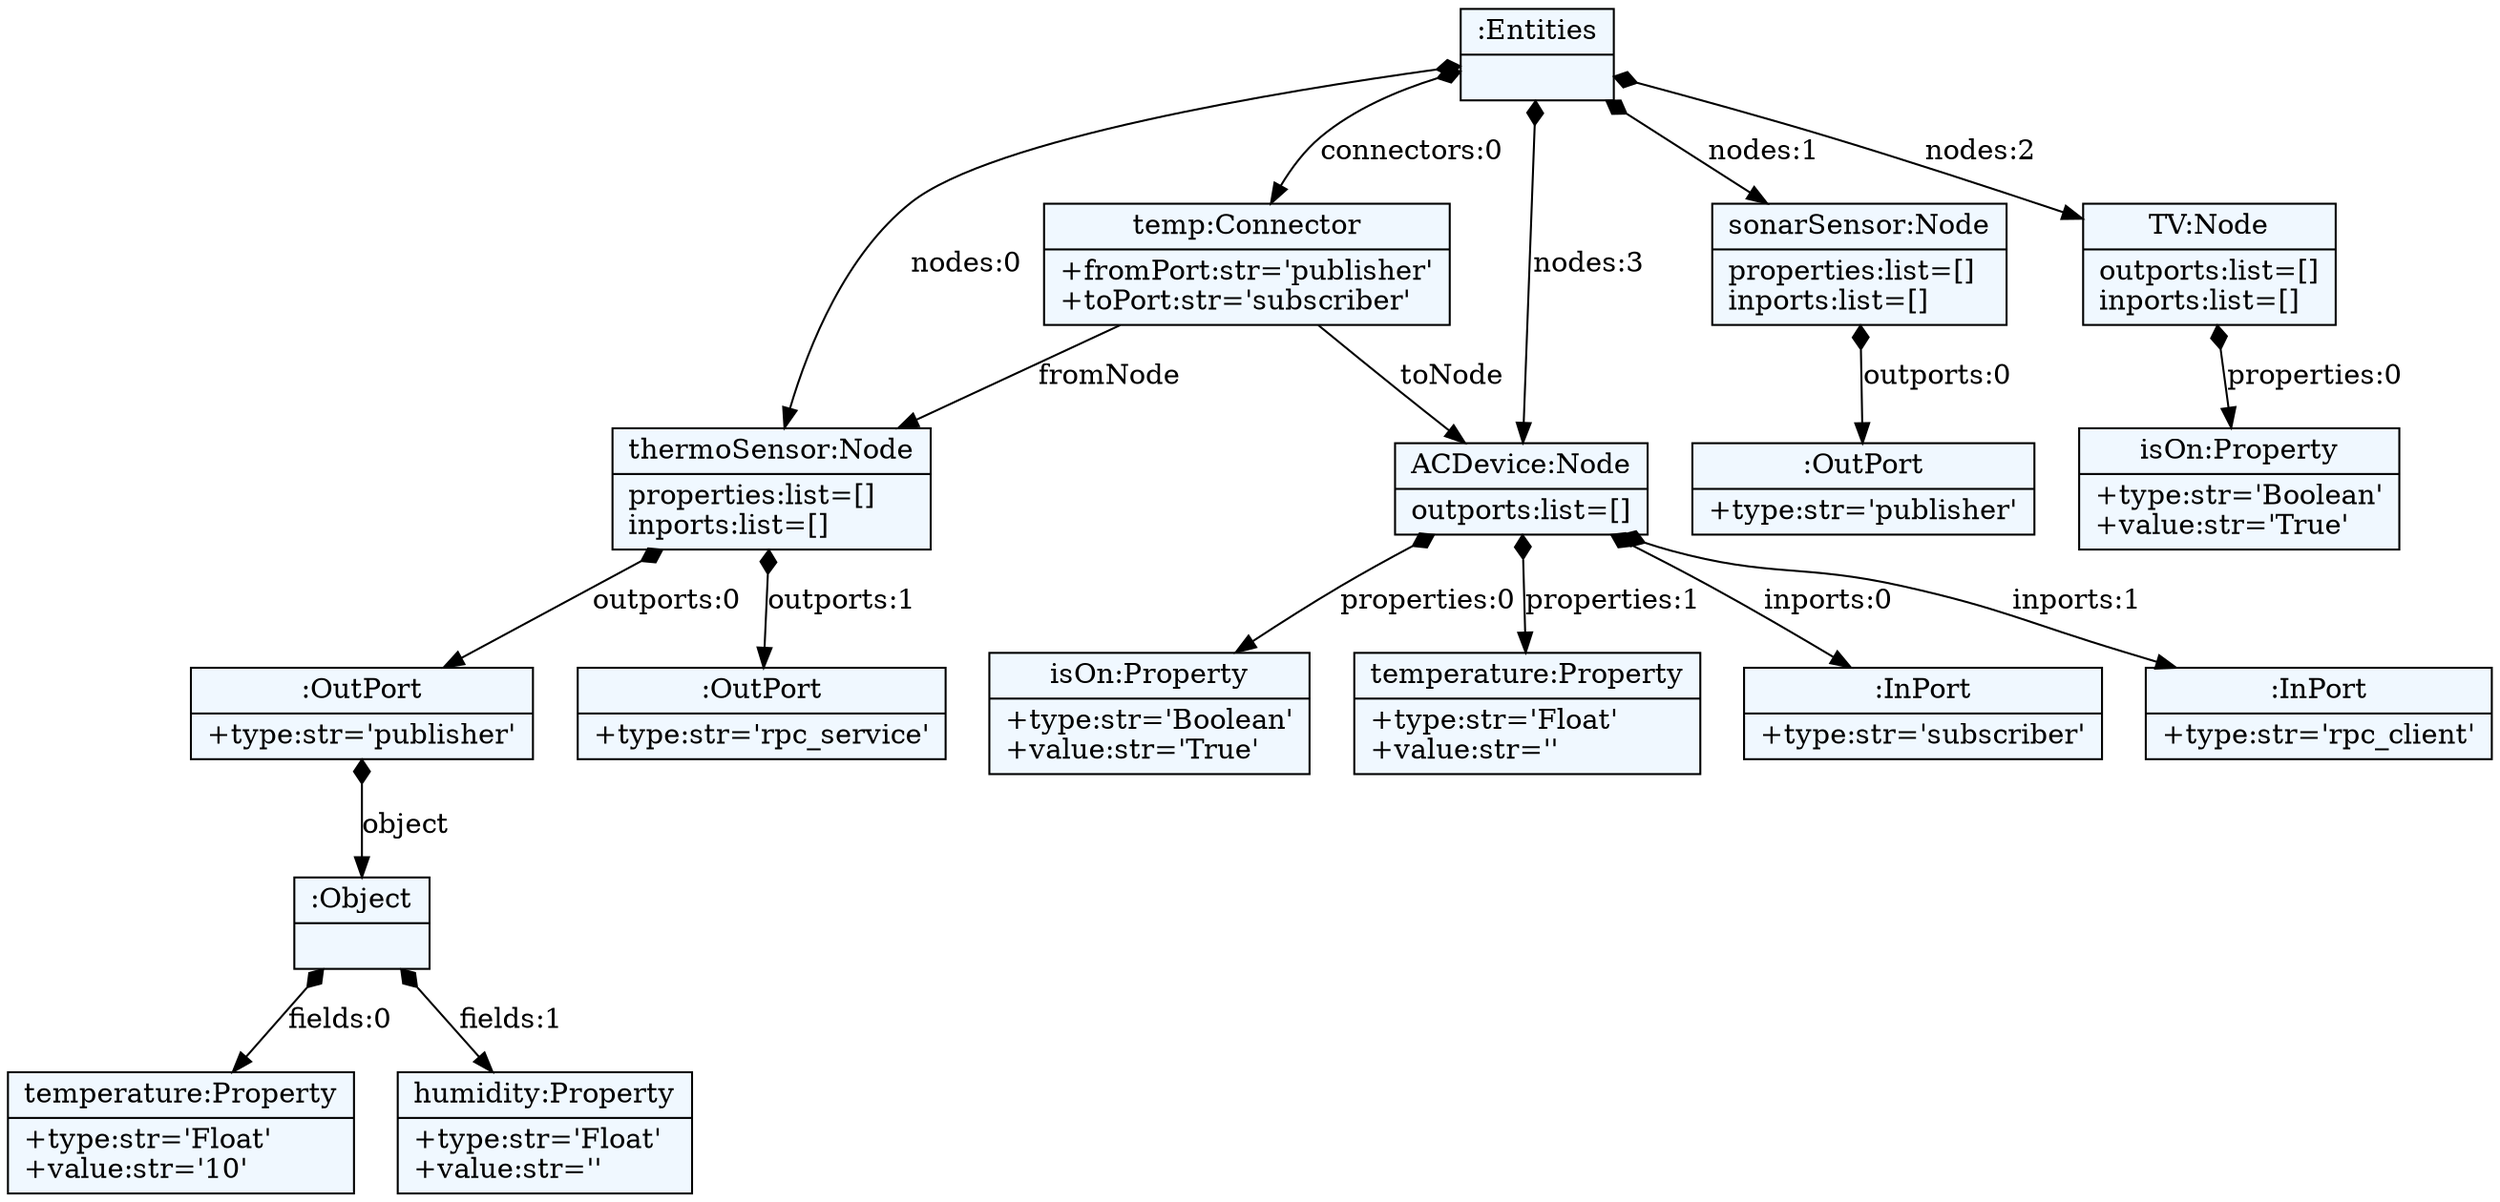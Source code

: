 
    digraph textX {
    fontname = "Bitstream Vera Sans"
    fontsize = 8
    node[
        shape=record,
        style=filled,
        fillcolor=aliceblue
    ]
    nodesep = 0.3
    edge[dir=black,arrowtail=empty]


4450671632 -> 4450670672 [label="nodes:0" arrowtail=diamond dir=both]
4450670672 -> 4451188256 [label="outports:0" arrowtail=diamond dir=both]
4451188256 -> 4451187152 [label="object" arrowtail=diamond dir=both]
4451187152 -> 4451186048 [label="fields:0" arrowtail=diamond dir=both]
4451186048[label="{temperature:Property|+type:str='Float'\l+value:str='10'\l}"]
4451187152 -> 4451186000 [label="fields:1" arrowtail=diamond dir=both]
4451186000[label="{humidity:Property|+type:str='Float'\l+value:str=''\l}"]
4451187152[label="{:Object|}"]
4451188256[label="{:OutPort|+type:str='publisher'\l}"]
4450670672 -> 4451187488 [label="outports:1" arrowtail=diamond dir=both]
4451187488[label="{:OutPort|+type:str='rpc_service'\l}"]
4450670672[label="{thermoSensor:Node|properties:list=[]\linports:list=[]\l}"]
4450671632 -> 4450672208 [label="nodes:1" arrowtail=diamond dir=both]
4450672208 -> 4451187584 [label="outports:0" arrowtail=diamond dir=both]
4451187584[label="{:OutPort|+type:str='publisher'\l}"]
4450672208[label="{sonarSensor:Node|properties:list=[]\linports:list=[]\l}"]
4450671632 -> 4451184896 [label="nodes:2" arrowtail=diamond dir=both]
4451184896 -> 4451187392 [label="properties:0" arrowtail=diamond dir=both]
4451187392[label="{isOn:Property|+type:str='Boolean'\l+value:str='True'\l}"]
4451184896[label="{TV:Node|outports:list=[]\linports:list=[]\l}"]
4450671632 -> 4451187344 [label="nodes:3" arrowtail=diamond dir=both]
4451187344 -> 4451187728 [label="properties:0" arrowtail=diamond dir=both]
4451187728[label="{isOn:Property|+type:str='Boolean'\l+value:str='True'\l}"]
4451187344 -> 4451188160 [label="properties:1" arrowtail=diamond dir=both]
4451188160[label="{temperature:Property|+type:str='Float'\l+value:str=''\l}"]
4451187344 -> 4451188496 [label="inports:0" arrowtail=diamond dir=both]
4451188496[label="{:InPort|+type:str='subscriber'\l}"]
4451187344 -> 4451186624 [label="inports:1" arrowtail=diamond dir=both]
4451186624[label="{:InPort|+type:str='rpc_client'\l}"]
4451187344[label="{ACDevice:Node|outports:list=[]\l}"]
4450671632 -> 4451186960 [label="connectors:0" arrowtail=diamond dir=both]
4451186960 -> 4450670672 [label="fromNode" ]
4451186960 -> 4451187344 [label="toNode" ]
4451186960[label="{temp:Connector|+fromPort:str='publisher'\l+toPort:str='subscriber'\l}"]
4450671632[label="{:Entities|}"]

}
